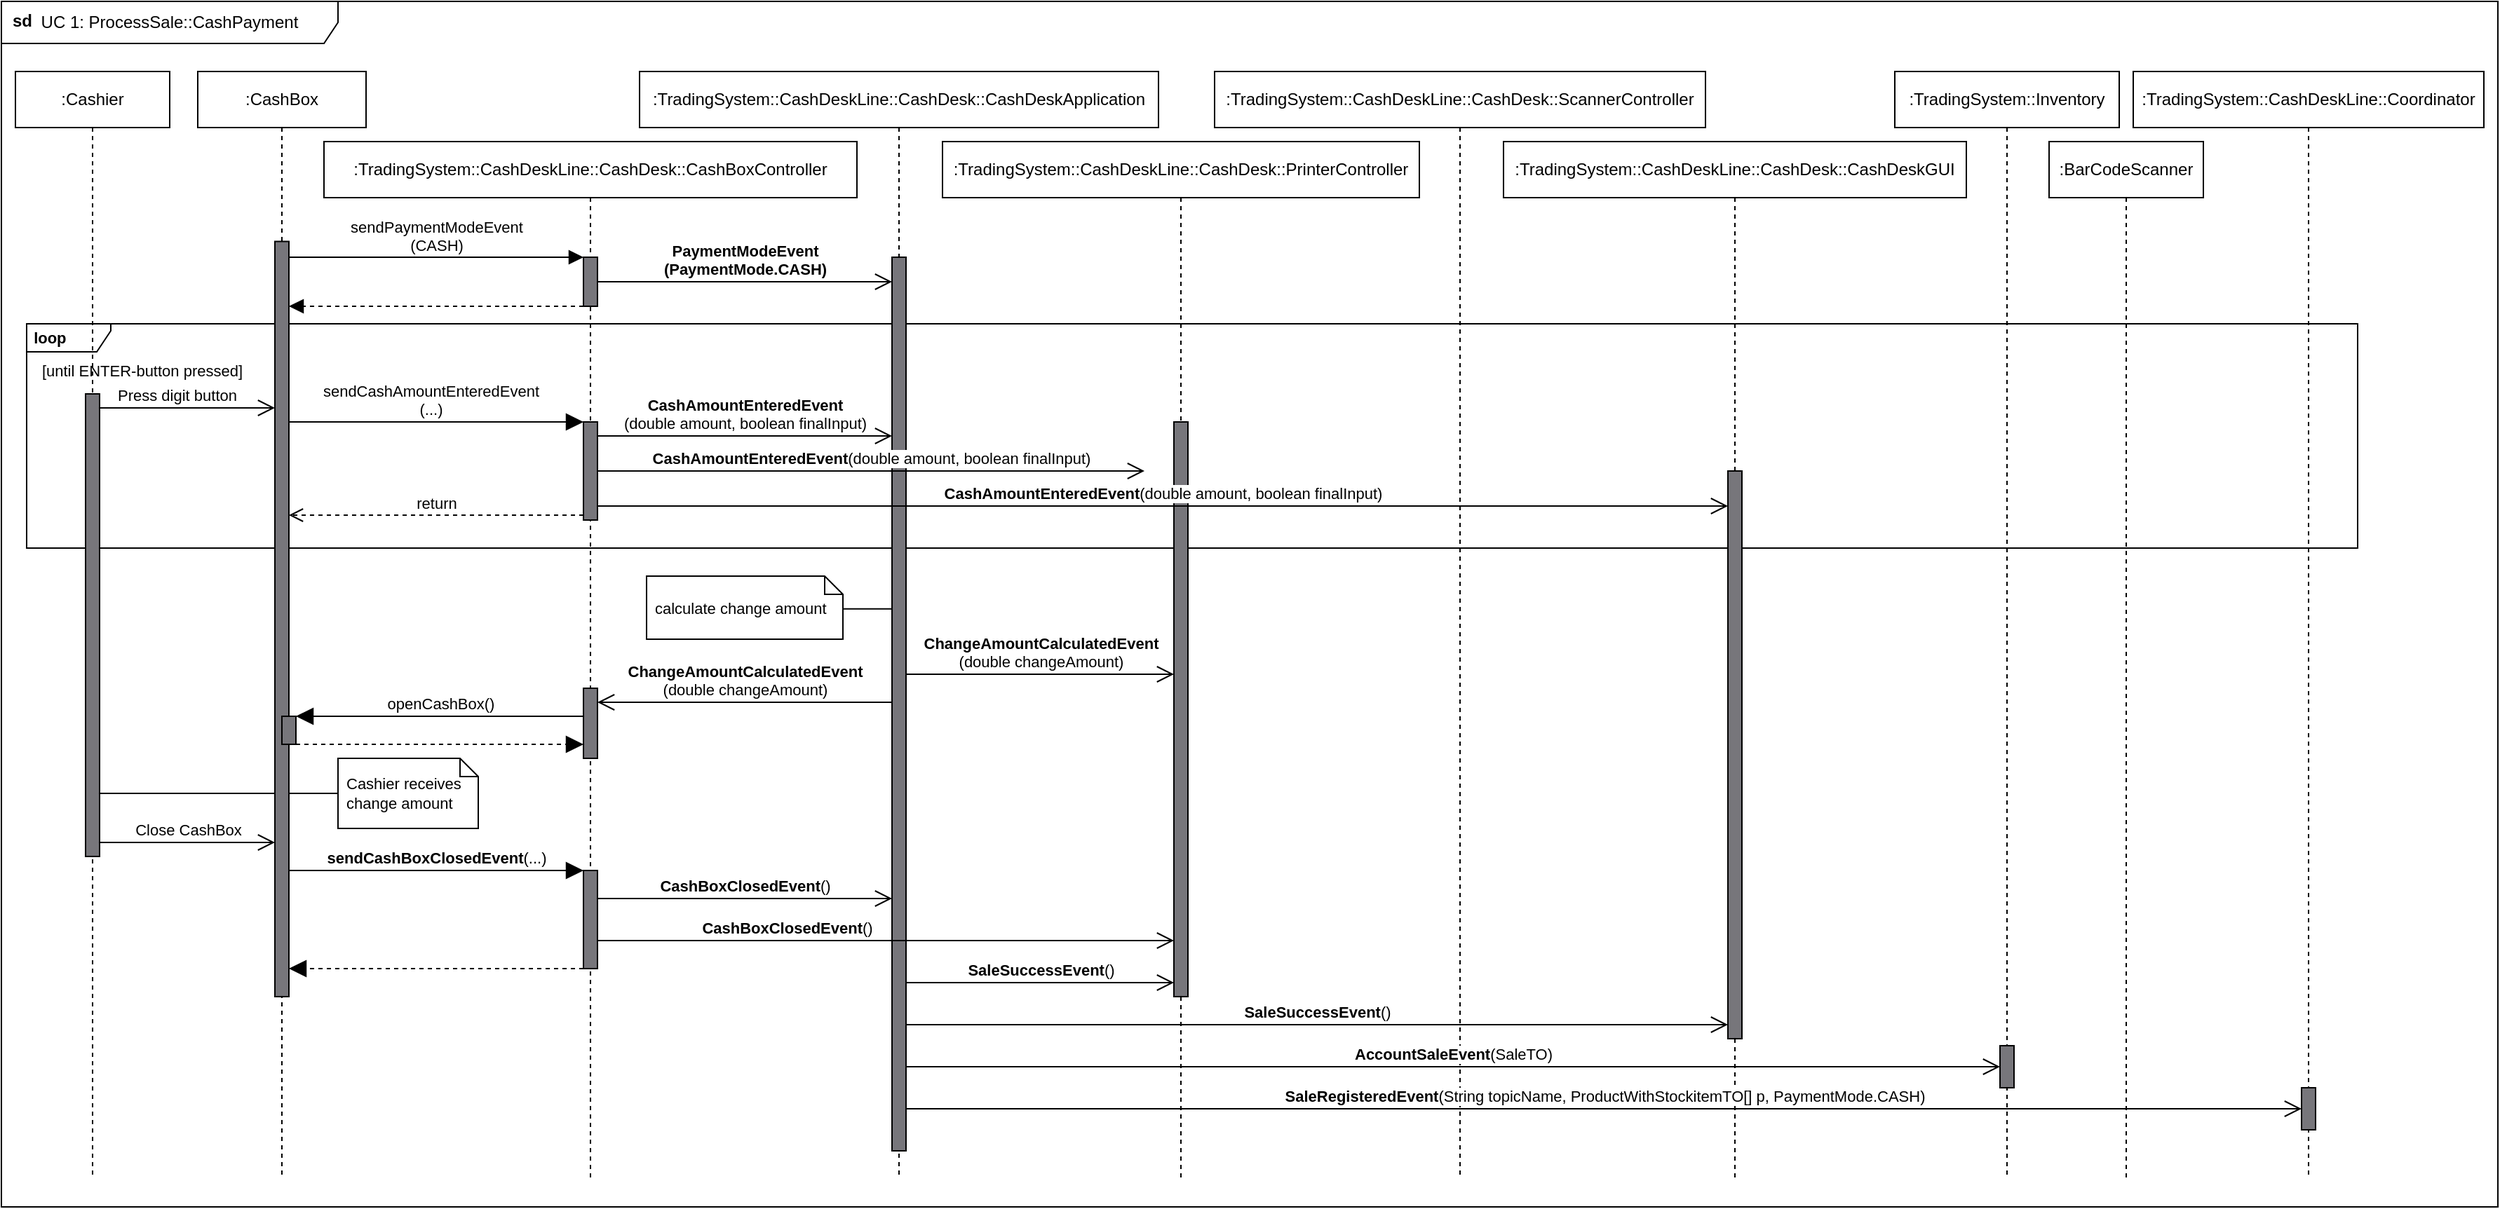 <mxfile version="15.3.0" type="device"><diagram id="5hD84W6OewepBqpQN7XP" name="Page-1"><mxGraphModel dx="1718" dy="926" grid="1" gridSize="10" guides="1" tooltips="1" connect="1" arrows="1" fold="1" page="1" pageScale="1" pageWidth="850" pageHeight="1100" math="0" shadow="0"><root><mxCell id="0"/><mxCell id="1" parent="0"/><mxCell id="hQJwQAHUZ_Xekhbx4jhY-33" value="UC 1: ProcessSale::CashPayment" style="shape=umlFrame;whiteSpace=wrap;html=1;strokeWidth=1;width=240;height=30;swimlaneFillColor=#ffffff;" parent="1" vertex="1"><mxGeometry x="40" y="80" width="1780" height="860" as="geometry"/></mxCell><mxCell id="hQJwQAHUZ_Xekhbx4jhY-2" value="sd" style="text;align=center;fontStyle=1;verticalAlign=middle;spacingLeft=3;spacingRight=3;strokeColor=none;rotatable=0;points=[[0,0.5],[1,0.5]];portConstraint=eastwest;" parent="1" vertex="1"><mxGeometry x="40" y="80" width="30" height="26" as="geometry"/></mxCell><mxCell id="hQJwQAHUZ_Xekhbx4jhY-8" value=":TradingSystem::CashDeskLine::CashDesk::ScannerController" style="shape=umlLifeline;perimeter=lifelinePerimeter;whiteSpace=wrap;html=1;container=1;collapsible=0;recursiveResize=0;outlineConnect=0;" parent="1" vertex="1"><mxGeometry x="905" y="130" width="350" height="790" as="geometry"/></mxCell><mxCell id="hQJwQAHUZ_Xekhbx4jhY-11" value=":BarCodeScanner" style="shape=umlLifeline;perimeter=lifelinePerimeter;whiteSpace=wrap;html=1;container=1;collapsible=0;recursiveResize=0;outlineConnect=0;" parent="1" vertex="1"><mxGeometry x="1500" y="180" width="110" height="740" as="geometry"/></mxCell><mxCell id="hQJwQAHUZ_Xekhbx4jhY-12" value=":TradingSystem::Inventory" style="shape=umlLifeline;perimeter=lifelinePerimeter;whiteSpace=wrap;html=1;container=1;collapsible=0;recursiveResize=0;outlineConnect=0;" parent="1" vertex="1"><mxGeometry x="1390" y="130" width="160" height="790" as="geometry"/></mxCell><mxCell id="hQJwQAHUZ_Xekhbx4jhY-73" value="" style="html=1;points=[];perimeter=orthogonalPerimeter;rounded=0;glass=0;fontSize=11;strokeColor=#000000;strokeWidth=1;fillColor=#77767B;gradientColor=none;align=left;" parent="hQJwQAHUZ_Xekhbx4jhY-12" vertex="1"><mxGeometry x="75" y="695" width="10" height="30" as="geometry"/></mxCell><mxCell id="hQJwQAHUZ_Xekhbx4jhY-13" value=":TradingSystem::CashDeskLine::Coordinator" style="shape=umlLifeline;perimeter=lifelinePerimeter;whiteSpace=wrap;html=1;container=1;collapsible=0;recursiveResize=0;outlineConnect=0;" parent="1" vertex="1"><mxGeometry x="1560" y="130" width="250" height="790" as="geometry"/></mxCell><mxCell id="hQJwQAHUZ_Xekhbx4jhY-75" value="" style="html=1;points=[];perimeter=orthogonalPerimeter;rounded=0;glass=0;fontSize=11;strokeColor=#000000;strokeWidth=1;fillColor=#77767B;gradientColor=none;align=left;" parent="hQJwQAHUZ_Xekhbx4jhY-13" vertex="1"><mxGeometry x="120" y="725" width="10" height="30" as="geometry"/></mxCell><mxCell id="hQJwQAHUZ_Xekhbx4jhY-35" value="&lt;div&gt;&lt;b&gt;PaymentModeEvent&lt;/b&gt;&lt;/div&gt;&lt;div&gt;&lt;b&gt;(PaymentMode.CASH)&lt;br&gt;&lt;/b&gt;&lt;/div&gt;" style="html=1;verticalAlign=bottom;endArrow=open;endSize=10;endFill=0;" parent="1" source="hQJwQAHUZ_Xekhbx4jhY-28" target="hQJwQAHUZ_Xekhbx4jhY-24" edge="1"><mxGeometry width="80" relative="1" as="geometry"><mxPoint x="510" y="330" as="sourcePoint"/><mxPoint x="590" y="330" as="targetPoint"/></mxGeometry></mxCell><mxCell id="hQJwQAHUZ_Xekhbx4jhY-38" value="&lt;div&gt;Press digit button&lt;/div&gt;" style="html=1;verticalAlign=bottom;endArrow=open;endSize=10;endFill=0;" parent="1" source="hQJwQAHUZ_Xekhbx4jhY-25" target="hQJwQAHUZ_Xekhbx4jhY-14" edge="1"><mxGeometry x="-0.13" width="80" relative="1" as="geometry"><mxPoint x="180" y="470" as="sourcePoint"/><mxPoint x="260" y="470" as="targetPoint"/><Array as="points"><mxPoint x="200" y="370"/></Array><mxPoint as="offset"/></mxGeometry></mxCell><mxCell id="hQJwQAHUZ_Xekhbx4jhY-29" value="&lt;div&gt;sendPaymentModeEvent&lt;/div&gt;&lt;div&gt;(CASH)&lt;/div&gt;" style="html=1;verticalAlign=bottom;endArrow=block;entryX=0;entryY=0;endSize=8;" parent="1" source="hQJwQAHUZ_Xekhbx4jhY-14" target="hQJwQAHUZ_Xekhbx4jhY-28" edge="1"><mxGeometry relative="1" as="geometry"><mxPoint x="340" y="235" as="sourcePoint"/></mxGeometry></mxCell><mxCell id="hQJwQAHUZ_Xekhbx4jhY-30" value="" style="html=1;verticalAlign=bottom;endArrow=block;dashed=1;endSize=8;exitX=0;exitY=1;exitDx=0;exitDy=0;exitPerimeter=0;endFill=1;strokeWidth=1;jumpSize=6;jumpStyle=none;targetPerimeterSpacing=0;" parent="1" source="hQJwQAHUZ_Xekhbx4jhY-28" target="hQJwQAHUZ_Xekhbx4jhY-14" edge="1"><mxGeometry relative="1" as="geometry"><mxPoint x="340" y="311" as="targetPoint"/><mxPoint x="413" y="268" as="sourcePoint"/></mxGeometry></mxCell><mxCell id="hQJwQAHUZ_Xekhbx4jhY-39" value="[until ENTER-button pressed]" style="text;align=center;fontStyle=0;verticalAlign=middle;spacingLeft=3;spacingRight=3;strokeColor=none;rotatable=0;points=[[0,0.5],[1,0.5]];portConstraint=eastwest;rounded=0;glass=0;fillColor=none;fontSize=11;" parent="1" vertex="1"><mxGeometry x="70" y="335" width="141" height="16" as="geometry"/></mxCell><mxCell id="hQJwQAHUZ_Xekhbx4jhY-44" value="&lt;div&gt;&lt;span style=&quot;background-color: transparent&quot;&gt;sendCashAmountEnteredEvent&lt;/span&gt;&lt;/div&gt;&lt;div&gt;&lt;span style=&quot;background-color: transparent&quot;&gt;(...)&lt;br&gt;&lt;/span&gt;&lt;/div&gt;" style="html=1;verticalAlign=bottom;endArrow=block;entryX=0;entryY=0;fontSize=11;endSize=10;" parent="1" source="hQJwQAHUZ_Xekhbx4jhY-14" target="hQJwQAHUZ_Xekhbx4jhY-43" edge="1"><mxGeometry x="-0.042" relative="1" as="geometry"><mxPoint x="342.5" y="380" as="sourcePoint"/><mxPoint as="offset"/></mxGeometry></mxCell><mxCell id="hQJwQAHUZ_Xekhbx4jhY-45" value="return" style="html=1;verticalAlign=bottom;endArrow=open;dashed=1;endSize=8;exitX=0;exitY=0.95;fontSize=11;" parent="1" source="hQJwQAHUZ_Xekhbx4jhY-43" target="hQJwQAHUZ_Xekhbx4jhY-14" edge="1"><mxGeometry relative="1" as="geometry"><mxPoint x="342.5" y="456" as="targetPoint"/></mxGeometry></mxCell><mxCell id="hQJwQAHUZ_Xekhbx4jhY-46" value="&lt;div&gt;&lt;b&gt;CashAmountEnteredEvent&lt;/b&gt;&lt;/div&gt;&lt;div&gt;(double amount, boolean finalInput)&lt;/div&gt;" style="html=1;verticalAlign=bottom;endArrow=open;fontSize=11;endSize=10;endFill=0;" parent="1" source="hQJwQAHUZ_Xekhbx4jhY-43" target="hQJwQAHUZ_Xekhbx4jhY-24" edge="1"><mxGeometry width="80" relative="1" as="geometry"><mxPoint x="500" y="420" as="sourcePoint"/><mxPoint x="580" y="420" as="targetPoint"/><Array as="points"><mxPoint x="540" y="390"/></Array></mxGeometry></mxCell><mxCell id="hQJwQAHUZ_Xekhbx4jhY-47" value="&amp;nbsp;&lt;b&gt;loop&lt;/b&gt;" style="shape=umlFrame;whiteSpace=wrap;html=1;rounded=0;glass=0;fontSize=11;strokeColor=#000000;strokeWidth=1;fillColor=none;align=left;width=60;height=20;" parent="1" vertex="1"><mxGeometry x="58" y="310" width="1662" height="160" as="geometry"/></mxCell><mxCell id="hQJwQAHUZ_Xekhbx4jhY-63" style="edgeStyle=orthogonalEdgeStyle;rounded=0;orthogonalLoop=1;jettySize=auto;html=1;shadow=0;labelBackgroundColor=none;fontSize=11;startArrow=none;startFill=0;endArrow=none;endFill=0;startSize=10;endSize=10;strokeColor=default;" parent="1" source="hQJwQAHUZ_Xekhbx4jhY-62" target="hQJwQAHUZ_Xekhbx4jhY-25" edge="1"><mxGeometry relative="1" as="geometry"><Array as="points"><mxPoint x="160" y="645"/><mxPoint x="160" y="645"/></Array></mxGeometry></mxCell><mxCell id="hQJwQAHUZ_Xekhbx4jhY-4" value=":CashBox" style="shape=umlLifeline;perimeter=lifelinePerimeter;whiteSpace=wrap;html=1;container=1;collapsible=0;recursiveResize=0;outlineConnect=0;" parent="1" vertex="1"><mxGeometry x="180" y="130" width="120" height="790" as="geometry"/></mxCell><mxCell id="hQJwQAHUZ_Xekhbx4jhY-14" value="" style="html=1;points=[];perimeter=orthogonalPerimeter;fillColor=#77767B;strokeColor=#000000;fontColor=#333333;strokeWidth=1;" parent="hQJwQAHUZ_Xekhbx4jhY-4" vertex="1"><mxGeometry x="55" y="121.25" width="10" height="538.75" as="geometry"/></mxCell><mxCell id="hQJwQAHUZ_Xekhbx4jhY-59" value="" style="html=1;points=[];perimeter=orthogonalPerimeter;rounded=0;glass=0;fontSize=11;strokeColor=#000000;strokeWidth=1;fillColor=#77767B;gradientColor=none;align=left;" parent="hQJwQAHUZ_Xekhbx4jhY-4" vertex="1"><mxGeometry x="60" y="460" width="10" height="20" as="geometry"/></mxCell><mxCell id="hQJwQAHUZ_Xekhbx4jhY-6" value=":TradingSystem::CashDeskLine::CashDesk::CashDeskApplication" style="shape=umlLifeline;perimeter=lifelinePerimeter;whiteSpace=wrap;html=1;container=1;collapsible=0;recursiveResize=0;outlineConnect=0;" parent="1" vertex="1"><mxGeometry x="495" y="130" width="370" height="790" as="geometry"/></mxCell><mxCell id="hQJwQAHUZ_Xekhbx4jhY-24" value="" style="html=1;points=[];perimeter=orthogonalPerimeter;strokeColor=#000000;strokeWidth=1;fillColor=#77767B;glass=0;rounded=0;" parent="hQJwQAHUZ_Xekhbx4jhY-6" vertex="1"><mxGeometry x="180" y="132.5" width="10" height="637.5" as="geometry"/></mxCell><mxCell id="hQJwQAHUZ_Xekhbx4jhY-5" value=":TradingSystem::CashDeskLine::CashDesk::CashBoxController" style="shape=umlLifeline;perimeter=lifelinePerimeter;whiteSpace=wrap;html=1;container=1;collapsible=0;recursiveResize=0;outlineConnect=0;fillColor=none;" parent="1" vertex="1"><mxGeometry x="270" y="180" width="380" height="740" as="geometry"/></mxCell><mxCell id="hQJwQAHUZ_Xekhbx4jhY-28" value="" style="html=1;points=[];perimeter=orthogonalPerimeter;strokeColor=#000000;strokeWidth=1;fillColor=#77767B;" parent="hQJwQAHUZ_Xekhbx4jhY-5" vertex="1"><mxGeometry x="185" y="82.5" width="10" height="35" as="geometry"/></mxCell><mxCell id="hQJwQAHUZ_Xekhbx4jhY-43" value="" style="html=1;points=[];perimeter=orthogonalPerimeter;rounded=0;glass=0;fontSize=11;strokeColor=#000000;strokeWidth=1;fillColor=#77767B;align=left;" parent="hQJwQAHUZ_Xekhbx4jhY-5" vertex="1"><mxGeometry x="185" y="200" width="10" height="70" as="geometry"/></mxCell><mxCell id="hQJwQAHUZ_Xekhbx4jhY-54" value="calculate change amount" style="shape=note;size=13;whiteSpace=wrap;html=1;rounded=0;glass=0;fontSize=11;strokeColor=#000000;strokeWidth=1;fillColor=none;align=left;spacingLeft=4;" parent="hQJwQAHUZ_Xekhbx4jhY-5" vertex="1"><mxGeometry x="230" y="310" width="140" height="45" as="geometry"/></mxCell><mxCell id="hQJwQAHUZ_Xekhbx4jhY-57" value="" style="html=1;points=[];perimeter=orthogonalPerimeter;rounded=0;glass=0;fontSize=11;strokeColor=#000000;strokeWidth=1;fillColor=#77767B;gradientColor=none;align=left;" parent="hQJwQAHUZ_Xekhbx4jhY-5" vertex="1"><mxGeometry x="185" y="390" width="10" height="50" as="geometry"/></mxCell><mxCell id="hQJwQAHUZ_Xekhbx4jhY-58" value="&lt;div&gt;&lt;b&gt;ChangeAmountCalculatedEvent&lt;/b&gt;&lt;/div&gt;&lt;div&gt;(double changeAmount)&lt;br&gt;&lt;b&gt;&lt;/b&gt;&lt;/div&gt;" style="html=1;verticalAlign=bottom;endArrow=none;fontSize=11;endSize=10;endFill=0;shadow=0;labelBackgroundColor=none;startArrow=open;startFill=0;startSize=10;" parent="hQJwQAHUZ_Xekhbx4jhY-5" edge="1"><mxGeometry width="80" relative="1" as="geometry"><mxPoint x="195" y="400" as="sourcePoint"/><mxPoint x="405" y="400" as="targetPoint"/><Array as="points"><mxPoint x="290" y="400"/><mxPoint x="320" y="400"/></Array></mxGeometry></mxCell><mxCell id="hQJwQAHUZ_Xekhbx4jhY-66" value="" style="html=1;points=[];perimeter=orthogonalPerimeter;rounded=0;glass=0;fontSize=11;strokeColor=#000000;strokeWidth=1;fillColor=#77767B;gradientColor=none;align=left;" parent="hQJwQAHUZ_Xekhbx4jhY-5" vertex="1"><mxGeometry x="185" y="520" width="10" height="70" as="geometry"/></mxCell><mxCell id="hQJwQAHUZ_Xekhbx4jhY-7" value=":TradingSystem::CashDeskLine::CashDesk::PrinterController" style="shape=umlLifeline;perimeter=lifelinePerimeter;whiteSpace=wrap;html=1;container=1;collapsible=0;recursiveResize=0;outlineConnect=0;" parent="1" vertex="1"><mxGeometry x="711" y="180" width="340" height="740" as="geometry"/></mxCell><mxCell id="hQJwQAHUZ_Xekhbx4jhY-48" value="" style="html=1;points=[];perimeter=orthogonalPerimeter;rounded=0;glass=0;fontSize=11;strokeColor=#000000;strokeWidth=1;fillColor=#77767B;align=left;" parent="hQJwQAHUZ_Xekhbx4jhY-7" vertex="1"><mxGeometry x="165" y="200" width="10" height="410" as="geometry"/></mxCell><mxCell id="hQJwQAHUZ_Xekhbx4jhY-50" value="&lt;b&gt;CashAmountEnteredEvent&lt;/b&gt;(double amount, boolean finalInput)" style="html=1;verticalAlign=bottom;endArrow=open;fontSize=11;endSize=10;endFill=0;" parent="1" source="hQJwQAHUZ_Xekhbx4jhY-43" edge="1"><mxGeometry width="80" relative="1" as="geometry"><mxPoint x="452.5" y="415" as="sourcePoint"/><mxPoint x="855" y="415" as="targetPoint"/><Array as="points"><mxPoint x="720" y="415"/></Array></mxGeometry></mxCell><mxCell id="hQJwQAHUZ_Xekhbx4jhY-51" value="&lt;b&gt;CashAmountEnteredEvent&lt;/b&gt;(double amount, boolean finalInput)" style="html=1;verticalAlign=bottom;endArrow=open;fontSize=11;endSize=10;endFill=0;" parent="1" source="hQJwQAHUZ_Xekhbx4jhY-43" target="hQJwQAHUZ_Xekhbx4jhY-52" edge="1"><mxGeometry width="80" relative="1" as="geometry"><mxPoint x="530" y="440" as="sourcePoint"/><mxPoint x="1150" y="430" as="targetPoint"/><Array as="points"><mxPoint x="950" y="440"/></Array></mxGeometry></mxCell><mxCell id="hQJwQAHUZ_Xekhbx4jhY-56" value="&lt;div&gt;&lt;b&gt;ChangeAmountCalculatedEvent&lt;/b&gt;&lt;/div&gt;&lt;div&gt;(double changeAmount)&lt;br&gt;&lt;b&gt;&lt;/b&gt;&lt;/div&gt;" style="html=1;verticalAlign=bottom;endArrow=open;fontSize=11;endSize=10;endFill=0;shadow=0;labelBackgroundColor=none;" parent="1" edge="1"><mxGeometry width="80" relative="1" as="geometry"><mxPoint x="685" y="560" as="sourcePoint"/><mxPoint x="876" y="560" as="targetPoint"/><Array as="points"><mxPoint x="780" y="560"/></Array></mxGeometry></mxCell><mxCell id="hQJwQAHUZ_Xekhbx4jhY-60" value="openCashBox()" style="html=1;verticalAlign=bottom;endArrow=none;shadow=0;labelBackgroundColor=none;fontSize=11;startSize=10;endSize=10;strokeColor=default;endFill=0;startArrow=block;startFill=1;" parent="1" source="hQJwQAHUZ_Xekhbx4jhY-59" target="hQJwQAHUZ_Xekhbx4jhY-57" edge="1"><mxGeometry width="80" relative="1" as="geometry"><mxPoint x="340" y="590" as="sourcePoint"/><mxPoint x="420" y="590" as="targetPoint"/><Array as="points"><mxPoint x="430" y="590"/></Array></mxGeometry></mxCell><mxCell id="hQJwQAHUZ_Xekhbx4jhY-61" value="" style="html=1;verticalAlign=bottom;endArrow=block;shadow=0;labelBackgroundColor=none;fontSize=11;startSize=10;endSize=10;strokeColor=default;dashed=1;" parent="1" source="hQJwQAHUZ_Xekhbx4jhY-59" target="hQJwQAHUZ_Xekhbx4jhY-57" edge="1"><mxGeometry width="80" relative="1" as="geometry"><mxPoint x="270" y="609.76" as="sourcePoint"/><mxPoint x="350" y="609.76" as="targetPoint"/><Array as="points"><mxPoint x="380" y="610"/></Array></mxGeometry></mxCell><mxCell id="hQJwQAHUZ_Xekhbx4jhY-62" value="&lt;div&gt;Cashier receives&lt;/div&gt;&lt;div&gt;change amount&lt;br&gt;&lt;/div&gt;" style="shape=note;size=13;whiteSpace=wrap;html=1;rounded=0;glass=0;fontSize=11;strokeColor=#000000;strokeWidth=1;fillColor=none;align=left;spacingLeft=4;" parent="1" vertex="1"><mxGeometry x="280" y="620" width="100" height="50" as="geometry"/></mxCell><mxCell id="hQJwQAHUZ_Xekhbx4jhY-64" style="rounded=0;orthogonalLoop=1;jettySize=auto;html=1;shadow=0;labelBackgroundColor=none;fontSize=11;startArrow=none;startFill=0;endArrow=none;endFill=0;startSize=10;endSize=10;strokeColor=default;exitX=1.003;exitY=0.52;exitDx=0;exitDy=0;exitPerimeter=0;" parent="1" source="hQJwQAHUZ_Xekhbx4jhY-54" target="hQJwQAHUZ_Xekhbx4jhY-24" edge="1"><mxGeometry relative="1" as="geometry"/></mxCell><mxCell id="hQJwQAHUZ_Xekhbx4jhY-65" value="Close CashBox" style="html=1;verticalAlign=bottom;endArrow=open;shadow=0;labelBackgroundColor=none;fontSize=11;startSize=10;endSize=10;strokeColor=default;endFill=0;" parent="1" source="hQJwQAHUZ_Xekhbx4jhY-25" target="hQJwQAHUZ_Xekhbx4jhY-14" edge="1"><mxGeometry width="80" relative="1" as="geometry"><mxPoint x="400" y="670" as="sourcePoint"/><mxPoint x="480" y="670" as="targetPoint"/><Array as="points"><mxPoint x="180" y="680"/></Array></mxGeometry></mxCell><mxCell id="hQJwQAHUZ_Xekhbx4jhY-67" value="&lt;b&gt;sendCashBoxClosedEvent&lt;/b&gt;(...)" style="html=1;verticalAlign=bottom;endArrow=block;entryX=0;entryY=0;shadow=0;labelBackgroundColor=none;fontSize=11;startSize=10;endSize=10;strokeColor=default;" parent="1" source="hQJwQAHUZ_Xekhbx4jhY-14" target="hQJwQAHUZ_Xekhbx4jhY-66" edge="1"><mxGeometry relative="1" as="geometry"><mxPoint x="385" y="680" as="sourcePoint"/></mxGeometry></mxCell><mxCell id="hQJwQAHUZ_Xekhbx4jhY-68" value="" style="html=1;verticalAlign=bottom;endArrow=block;dashed=1;endSize=10;shadow=0;labelBackgroundColor=none;fontSize=11;strokeColor=default;endFill=1;startSize=10;fontStyle=4" parent="1" source="hQJwQAHUZ_Xekhbx4jhY-66" target="hQJwQAHUZ_Xekhbx4jhY-14" edge="1"><mxGeometry relative="1" as="geometry"><mxPoint x="385" y="756" as="targetPoint"/><Array as="points"><mxPoint x="420" y="770"/></Array></mxGeometry></mxCell><mxCell id="hQJwQAHUZ_Xekhbx4jhY-69" value="&lt;b&gt;CashBoxClosedEvent&lt;/b&gt;()" style="html=1;verticalAlign=bottom;endArrow=open;shadow=0;labelBackgroundColor=none;startSize=10;endSize=10;strokeColor=default;endFill=0;" parent="1" source="hQJwQAHUZ_Xekhbx4jhY-66" target="hQJwQAHUZ_Xekhbx4jhY-24" edge="1"><mxGeometry width="80" relative="1" as="geometry"><mxPoint x="495" y="720" as="sourcePoint"/><mxPoint x="575" y="720" as="targetPoint"/><Array as="points"><mxPoint x="610" y="720"/></Array></mxGeometry></mxCell><mxCell id="hQJwQAHUZ_Xekhbx4jhY-70" value="&lt;b&gt;CashBoxClosedEvent&lt;/b&gt;()" style="html=1;verticalAlign=bottom;endArrow=open;shadow=0;labelBackgroundColor=none;startSize=10;endSize=10;strokeColor=default;endFill=0;" parent="1" source="hQJwQAHUZ_Xekhbx4jhY-66" target="hQJwQAHUZ_Xekhbx4jhY-48" edge="1"><mxGeometry x="-0.343" width="80" relative="1" as="geometry"><mxPoint x="495" y="770" as="sourcePoint"/><mxPoint x="705" y="770" as="targetPoint"/><Array as="points"><mxPoint x="540" y="750"/></Array><mxPoint as="offset"/></mxGeometry></mxCell><mxCell id="hQJwQAHUZ_Xekhbx4jhY-71" value="&lt;b&gt;SaleSuccessEvent&lt;/b&gt;()" style="html=1;verticalAlign=bottom;endArrow=open;shadow=0;labelBackgroundColor=none;startSize=10;endSize=10;strokeColor=default;endFill=0;" parent="1" source="hQJwQAHUZ_Xekhbx4jhY-24" target="hQJwQAHUZ_Xekhbx4jhY-48" edge="1"><mxGeometry width="80" relative="1" as="geometry"><mxPoint x="700" y="780" as="sourcePoint"/><mxPoint x="780" y="780" as="targetPoint"/><Array as="points"><mxPoint x="700" y="780"/></Array></mxGeometry></mxCell><mxCell id="hQJwQAHUZ_Xekhbx4jhY-72" value="&lt;b&gt;SaleSuccessEvent&lt;/b&gt;()" style="html=1;verticalAlign=bottom;endArrow=open;shadow=0;labelBackgroundColor=none;startSize=10;endSize=10;strokeColor=default;endFill=0;" parent="1" source="hQJwQAHUZ_Xekhbx4jhY-24" target="hQJwQAHUZ_Xekhbx4jhY-52" edge="1"><mxGeometry width="80" relative="1" as="geometry"><mxPoint x="711" y="840" as="sourcePoint"/><mxPoint x="902" y="840" as="targetPoint"/><Array as="points"><mxPoint x="1010" y="810"/></Array></mxGeometry></mxCell><mxCell id="hQJwQAHUZ_Xekhbx4jhY-74" value="&lt;b&gt;AccountSaleEvent&lt;/b&gt;(SaleTO)" style="html=1;verticalAlign=bottom;endArrow=open;shadow=0;labelBackgroundColor=default;startSize=10;endSize=10;strokeColor=default;endFill=0;" parent="1" source="hQJwQAHUZ_Xekhbx4jhY-24" target="hQJwQAHUZ_Xekhbx4jhY-73" edge="1"><mxGeometry width="80" relative="1" as="geometry"><mxPoint x="689" y="840" as="sourcePoint"/><mxPoint x="1275" y="840" as="targetPoint"/><Array as="points"><mxPoint x="1014" y="840"/></Array></mxGeometry></mxCell><mxCell id="hQJwQAHUZ_Xekhbx4jhY-10" value=":TradingSystem::CashDeskLine::CashDesk::CashDeskGUI" style="shape=umlLifeline;perimeter=lifelinePerimeter;whiteSpace=wrap;html=1;container=1;collapsible=0;recursiveResize=0;outlineConnect=0;" parent="1" vertex="1"><mxGeometry x="1111" y="180" width="330" height="740" as="geometry"/></mxCell><mxCell id="hQJwQAHUZ_Xekhbx4jhY-52" value="" style="html=1;points=[];perimeter=orthogonalPerimeter;rounded=0;glass=0;fontSize=11;strokeColor=#000000;strokeWidth=1;fillColor=#77767B;align=left;" parent="hQJwQAHUZ_Xekhbx4jhY-10" vertex="1"><mxGeometry x="160" y="235" width="10" height="405" as="geometry"/></mxCell><mxCell id="hQJwQAHUZ_Xekhbx4jhY-76" value="&lt;b&gt;SaleRegisteredEvent&lt;/b&gt;(String topicName, ProductWithStockitemTO[] p, PaymentMode.CASH)" style="html=1;verticalAlign=bottom;endArrow=open;shadow=0;labelBackgroundColor=default;startSize=10;endSize=10;strokeColor=default;endFill=0;" parent="1" source="hQJwQAHUZ_Xekhbx4jhY-24" target="hQJwQAHUZ_Xekhbx4jhY-75" edge="1"><mxGeometry width="80" relative="1" as="geometry"><mxPoint x="880" y="880" as="sourcePoint"/><mxPoint x="1660" y="880" as="targetPoint"/><Array as="points"><mxPoint x="1200" y="870"/></Array></mxGeometry></mxCell><mxCell id="hQJwQAHUZ_Xekhbx4jhY-3" value="&lt;div&gt;:Cashier&lt;/div&gt;" style="shape=umlLifeline;perimeter=lifelinePerimeter;whiteSpace=wrap;html=1;container=1;collapsible=0;recursiveResize=0;outlineConnect=0;" parent="1" vertex="1"><mxGeometry x="50" y="130" width="110" height="790" as="geometry"/></mxCell><mxCell id="hQJwQAHUZ_Xekhbx4jhY-25" value="" style="html=1;points=[];perimeter=orthogonalPerimeter;strokeColor=#000000;strokeWidth=1;fillColor=#77767B;" parent="hQJwQAHUZ_Xekhbx4jhY-3" vertex="1"><mxGeometry x="50" y="230" width="10" height="330" as="geometry"/></mxCell></root></mxGraphModel></diagram></mxfile>